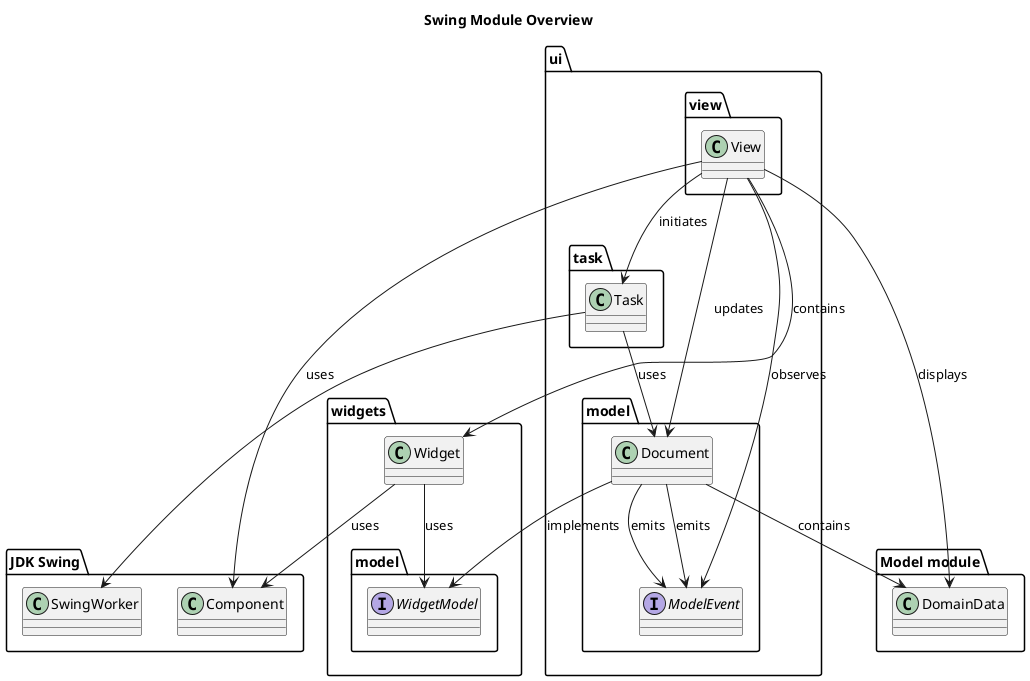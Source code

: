 
@startuml swing_module
title Swing Module Overview
package "JDK Swing" {
  class Component
  class SwingWorker
}

package "Model module" {
  class DomainData
}

package ui.model {
  class Document
  interface ModelEvent
}

package widgets {
  class Widget
}

package widgets.model {
  interface WidgetModel
}


package ui.view {
  class View
}

package ui.task {
  class Task
}


Task --> Document : uses
Document --> DomainData : contains
Document --> ModelEvent : emits
View --> ModelEvent : observes
View --> Document : updates
View --> DomainData : displays
View --> Task : initiates
View --> Widget : contains
Widget --> WidgetModel : uses
Document --> ModelEvent : emits
Document --> WidgetModel : implements
View --> Component : uses
Widget --> Component : uses
Task --> SwingWorker
@enduml

